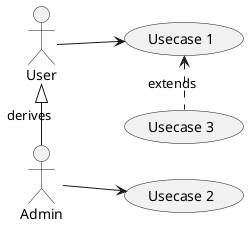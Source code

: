 @startuml

left to right direction

User <|-right- Admin : derives

User --> (Usecase 1)
Admin --> (Usecase 2)

(Usecase 3) .left.> (Usecase 1) : extends

@enduml
